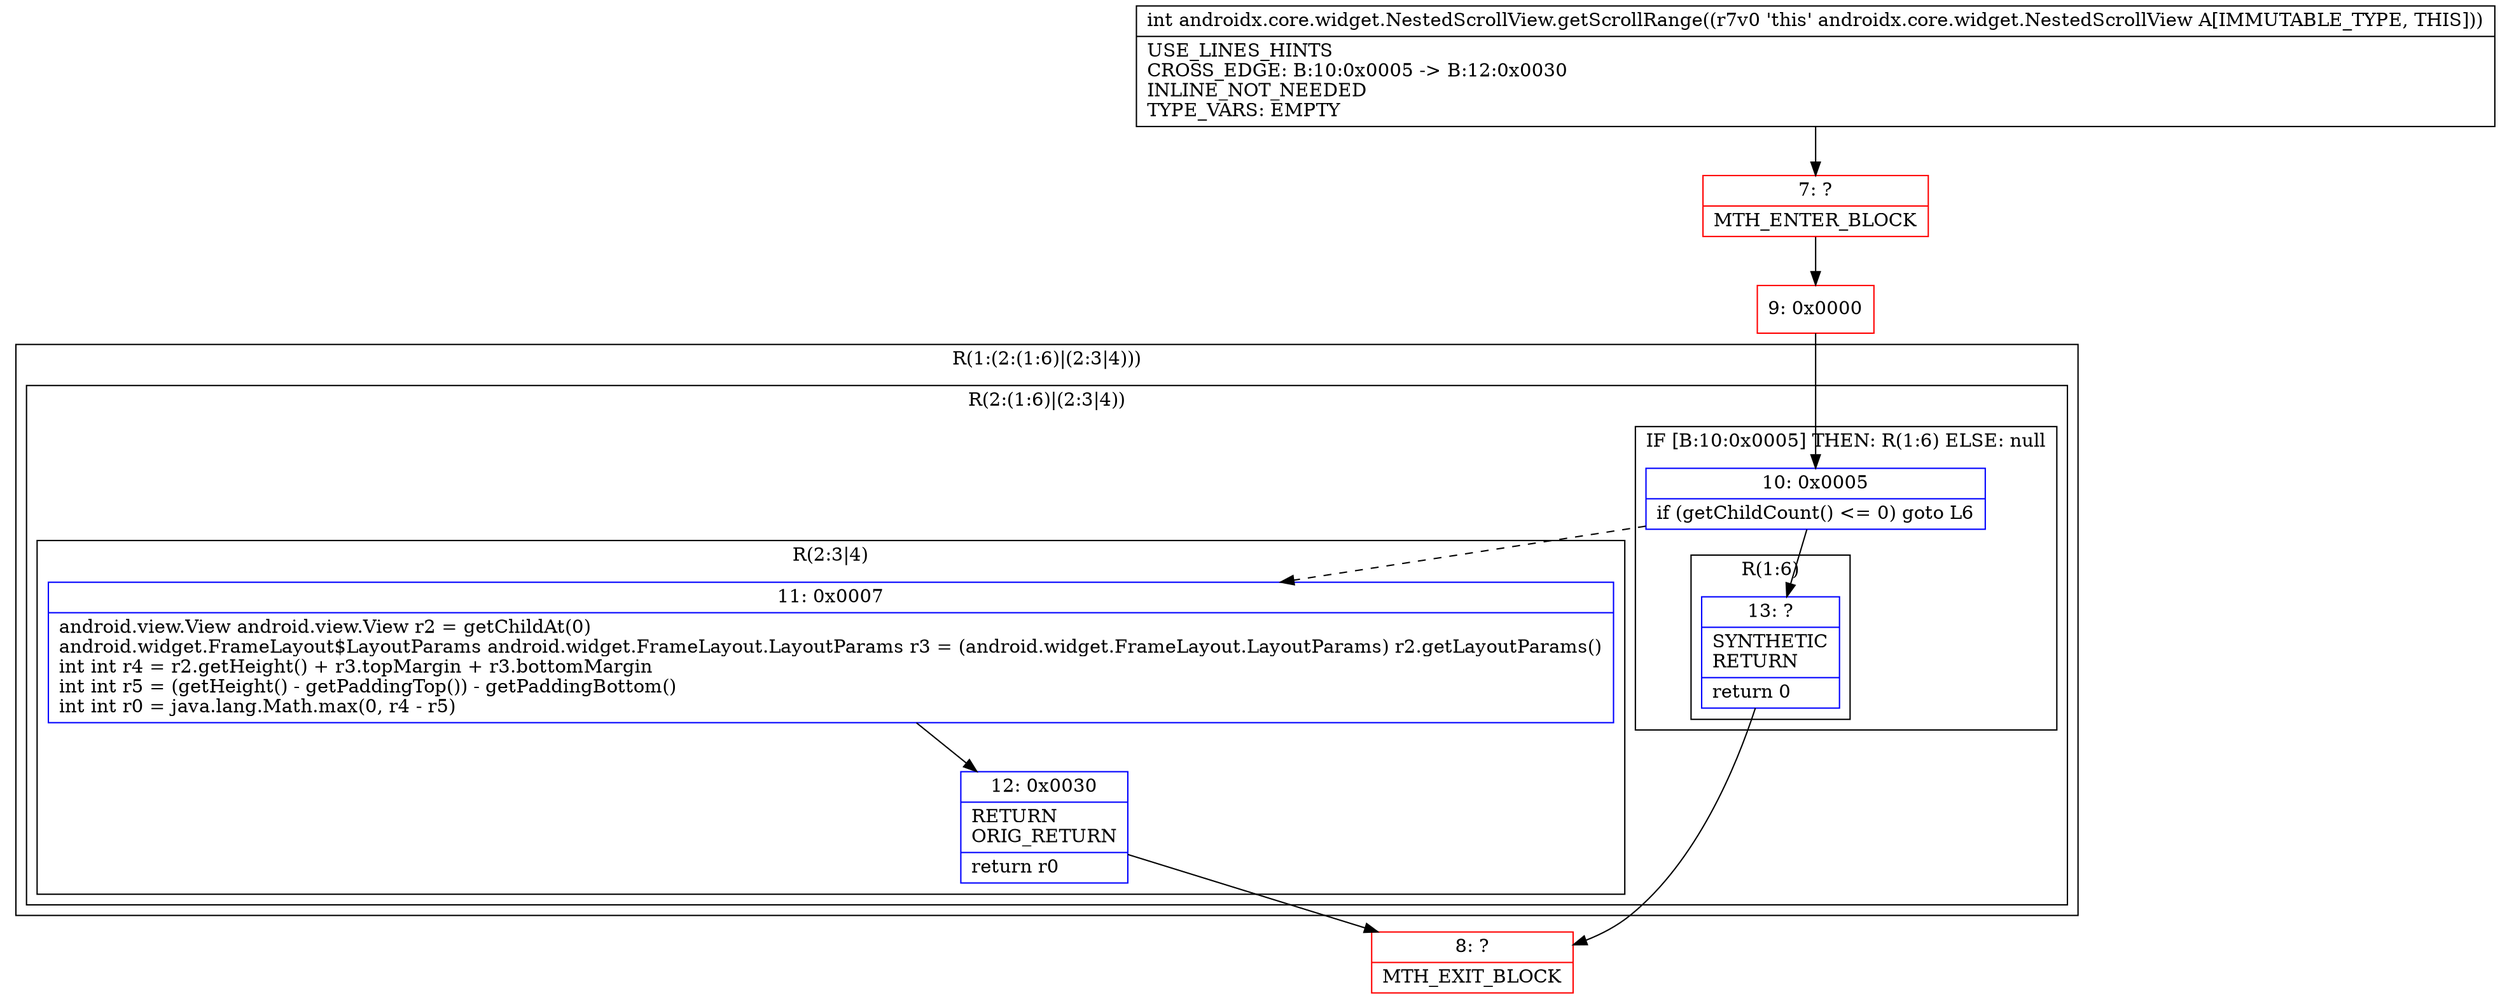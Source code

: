 digraph "CFG forandroidx.core.widget.NestedScrollView.getScrollRange()I" {
subgraph cluster_Region_1676739593 {
label = "R(1:(2:(1:6)|(2:3|4)))";
node [shape=record,color=blue];
subgraph cluster_Region_1892986212 {
label = "R(2:(1:6)|(2:3|4))";
node [shape=record,color=blue];
subgraph cluster_IfRegion_209716636 {
label = "IF [B:10:0x0005] THEN: R(1:6) ELSE: null";
node [shape=record,color=blue];
Node_10 [shape=record,label="{10\:\ 0x0005|if (getChildCount() \<= 0) goto L6\l}"];
subgraph cluster_Region_1752578869 {
label = "R(1:6)";
node [shape=record,color=blue];
Node_13 [shape=record,label="{13\:\ ?|SYNTHETIC\lRETURN\l|return 0\l}"];
}
}
subgraph cluster_Region_1377423667 {
label = "R(2:3|4)";
node [shape=record,color=blue];
Node_11 [shape=record,label="{11\:\ 0x0007|android.view.View android.view.View r2 = getChildAt(0)\landroid.widget.FrameLayout$LayoutParams android.widget.FrameLayout.LayoutParams r3 = (android.widget.FrameLayout.LayoutParams) r2.getLayoutParams()\lint int r4 = r2.getHeight() + r3.topMargin + r3.bottomMargin\lint int r5 = (getHeight() \- getPaddingTop()) \- getPaddingBottom()\lint int r0 = java.lang.Math.max(0, r4 \- r5)\l}"];
Node_12 [shape=record,label="{12\:\ 0x0030|RETURN\lORIG_RETURN\l|return r0\l}"];
}
}
}
Node_7 [shape=record,color=red,label="{7\:\ ?|MTH_ENTER_BLOCK\l}"];
Node_9 [shape=record,color=red,label="{9\:\ 0x0000}"];
Node_8 [shape=record,color=red,label="{8\:\ ?|MTH_EXIT_BLOCK\l}"];
MethodNode[shape=record,label="{int androidx.core.widget.NestedScrollView.getScrollRange((r7v0 'this' androidx.core.widget.NestedScrollView A[IMMUTABLE_TYPE, THIS]))  | USE_LINES_HINTS\lCROSS_EDGE: B:10:0x0005 \-\> B:12:0x0030\lINLINE_NOT_NEEDED\lTYPE_VARS: EMPTY\l}"];
MethodNode -> Node_7;Node_10 -> Node_11[style=dashed];
Node_10 -> Node_13;
Node_13 -> Node_8;
Node_11 -> Node_12;
Node_12 -> Node_8;
Node_7 -> Node_9;
Node_9 -> Node_10;
}

